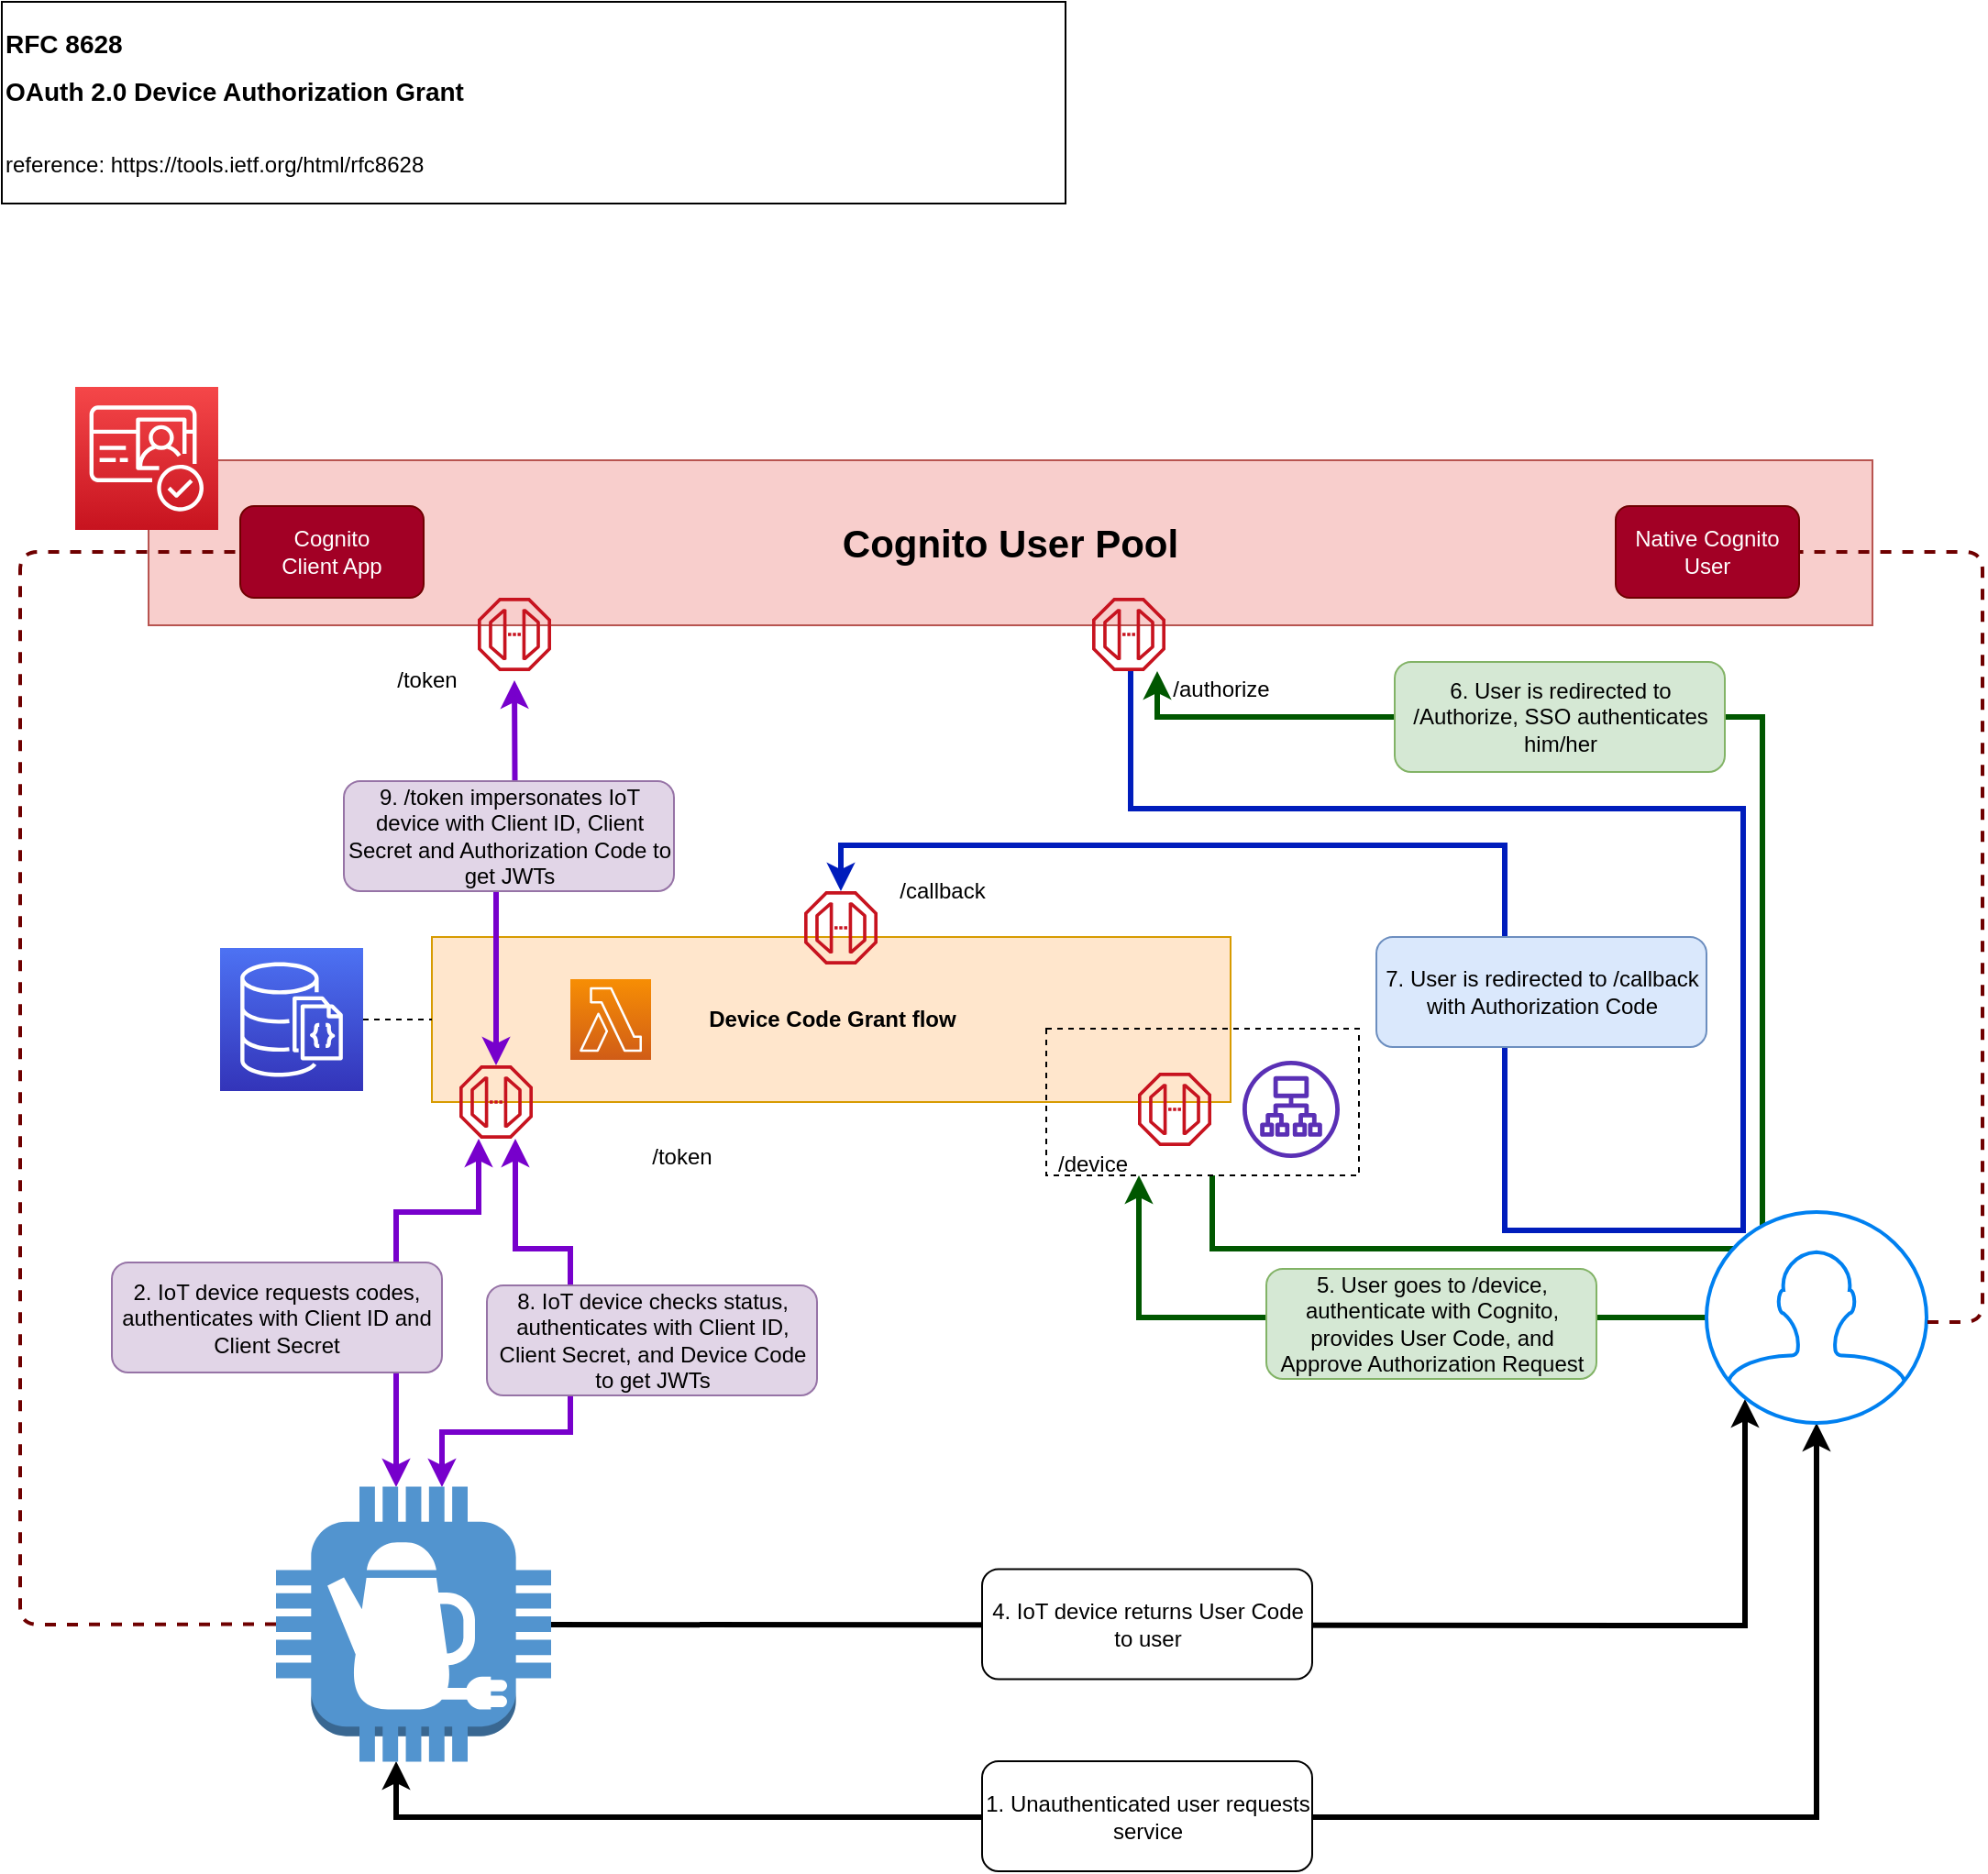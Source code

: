 <mxfile version="12.4.8" type="device"><diagram id="sT5nN2CnI5fsT4VNmk4b" name="Page-2"><mxGraphModel dx="2912" dy="1133" grid="1" gridSize="10" guides="1" tooltips="1" connect="1" arrows="1" fold="1" page="1" pageScale="1" pageWidth="850" pageHeight="1100" math="0" shadow="0"><root><mxCell id="mCjF_SyTgWbivL6oHQNz-0"/><mxCell id="mCjF_SyTgWbivL6oHQNz-1" parent="mCjF_SyTgWbivL6oHQNz-0"/><mxCell id="4qbYTcgkdvTpcqaoHPA7-10" value="&lt;b&gt;Device Code Grant flow&lt;/b&gt;" style="rounded=0;whiteSpace=wrap;html=1;fontSize=12;align=center;fillColor=#ffe6cc;strokeColor=#d79b00;" parent="mCjF_SyTgWbivL6oHQNz-1" vertex="1"><mxGeometry x="-235.5" y="530" width="435.5" height="90" as="geometry"/></mxCell><mxCell id="4qbYTcgkdvTpcqaoHPA7-31" style="edgeStyle=orthogonalEdgeStyle;rounded=0;orthogonalLoop=1;jettySize=auto;html=1;startArrow=none;startFill=0;strokeWidth=3;fontSize=12;fillColor=#008a00;strokeColor=#005700;" parent="mCjF_SyTgWbivL6oHQNz-1" source="4qbYTcgkdvTpcqaoHPA7-27" target="w1ZPP37kyrlZSn61KHYT-5" edge="1"><mxGeometry relative="1" as="geometry"><Array as="points"><mxPoint x="190" y="700"/><mxPoint x="490" y="700"/><mxPoint x="490" y="410"/><mxPoint x="160" y="410"/></Array></mxGeometry></mxCell><mxCell id="4qbYTcgkdvTpcqaoHPA7-27" value="" style="rounded=0;whiteSpace=wrap;html=1;fontSize=12;align=center;fillColor=none;dashed=1;" parent="mCjF_SyTgWbivL6oHQNz-1" vertex="1"><mxGeometry x="99.5" y="580" width="170.5" height="80" as="geometry"/></mxCell><mxCell id="mCjF_SyTgWbivL6oHQNz-2" value="&lt;div style=&quot;font-size: 14px&quot;&gt;&lt;font style=&quot;font-size: 14px&quot;&gt;&lt;b&gt;RFC 8628&lt;/b&gt;&lt;/font&gt;&lt;font size=&quot;1&quot;&gt;&lt;span class=&quot;h1&quot;&gt;&lt;h1 style=&quot;font-size: 14px&quot;&gt;OAuth 2.0 Device Authorization Grant&lt;/h1&gt;&lt;/span&gt;&lt;/font&gt;&lt;/div&gt;&lt;div&gt;&lt;br&gt;&lt;/div&gt;&lt;div&gt;reference: https://tools.ietf.org/html/rfc8628&lt;/div&gt;" style="rounded=0;whiteSpace=wrap;html=1;fontSize=12;align=left;" parent="mCjF_SyTgWbivL6oHQNz-1" vertex="1"><mxGeometry x="-470" y="20" width="580" height="110" as="geometry"/></mxCell><mxCell id="w1ZPP37kyrlZSn61KHYT-2" value="Cognito User Pool" style="rounded=0;whiteSpace=wrap;html=1;fontSize=21;fontStyle=1;fillColor=#f8cecc;strokeColor=#b85450;" parent="mCjF_SyTgWbivL6oHQNz-1" vertex="1"><mxGeometry x="-390" y="270" width="940" height="90" as="geometry"/></mxCell><mxCell id="4qbYTcgkdvTpcqaoHPA7-33" style="edgeStyle=orthogonalEdgeStyle;rounded=0;orthogonalLoop=1;jettySize=auto;html=1;startArrow=none;startFill=0;strokeWidth=3;fontSize=12;fillColor=#0050ef;strokeColor=#001DBC;" parent="mCjF_SyTgWbivL6oHQNz-1" source="w1ZPP37kyrlZSn61KHYT-5" target="4qbYTcgkdvTpcqaoHPA7-3" edge="1"><mxGeometry relative="1" as="geometry"><Array as="points"><mxPoint x="145.5" y="460"/><mxPoint x="479.5" y="460"/><mxPoint x="479.5" y="690"/><mxPoint x="349.5" y="690"/><mxPoint x="349.5" y="480"/><mxPoint x="-12.5" y="480"/></Array></mxGeometry></mxCell><mxCell id="w1ZPP37kyrlZSn61KHYT-5" value="" style="outlineConnect=0;fontColor=#232F3E;gradientColor=none;fillColor=#C7131F;strokeColor=none;dashed=0;verticalLabelPosition=bottom;verticalAlign=top;align=center;html=1;fontSize=12;fontStyle=0;aspect=fixed;shape=mxgraph.aws4.endpoint;" parent="mCjF_SyTgWbivL6oHQNz-1" vertex="1"><mxGeometry x="124.5" y="345" width="40" height="40" as="geometry"/></mxCell><mxCell id="4qbYTcgkdvTpcqaoHPA7-38" style="edgeStyle=orthogonalEdgeStyle;rounded=0;orthogonalLoop=1;jettySize=auto;html=1;startArrow=classic;startFill=1;strokeWidth=3;fontSize=12;fillColor=#aa00ff;strokeColor=#7700CC;" parent="mCjF_SyTgWbivL6oHQNz-1" source="w1ZPP37kyrlZSn61KHYT-6" edge="1"><mxGeometry relative="1" as="geometry"><mxPoint x="-190.5" y="390" as="targetPoint"/></mxGeometry></mxCell><mxCell id="w1ZPP37kyrlZSn61KHYT-6" value="" style="outlineConnect=0;fontColor=#232F3E;gradientColor=none;fillColor=#C7131F;strokeColor=none;dashed=0;verticalLabelPosition=bottom;verticalAlign=top;align=center;html=1;fontSize=12;fontStyle=0;aspect=fixed;shape=mxgraph.aws4.endpoint;" parent="mCjF_SyTgWbivL6oHQNz-1" vertex="1"><mxGeometry x="-220.5" y="600" width="40" height="40" as="geometry"/></mxCell><mxCell id="w1ZPP37kyrlZSn61KHYT-7" value="/authorize" style="text;html=1;strokeColor=none;fillColor=none;align=center;verticalAlign=middle;whiteSpace=wrap;rounded=0;" parent="mCjF_SyTgWbivL6oHQNz-1" vertex="1"><mxGeometry x="159.5" y="385" width="70" height="20" as="geometry"/></mxCell><mxCell id="w1ZPP37kyrlZSn61KHYT-8" value="/token" style="text;html=1;strokeColor=none;fillColor=none;align=center;verticalAlign=middle;whiteSpace=wrap;rounded=0;" parent="mCjF_SyTgWbivL6oHQNz-1" vertex="1"><mxGeometry x="-272.75" y="380" width="70" height="20" as="geometry"/></mxCell><mxCell id="4qbYTcgkdvTpcqaoHPA7-16" style="edgeStyle=orthogonalEdgeStyle;rounded=0;orthogonalLoop=1;jettySize=auto;html=1;strokeWidth=3;fontSize=12;startArrow=classic;startFill=1;fillColor=#aa00ff;strokeColor=#7700CC;" parent="mCjF_SyTgWbivL6oHQNz-1" target="w1ZPP37kyrlZSn61KHYT-6" edge="1"><mxGeometry relative="1" as="geometry"><mxPoint x="-255" y="830" as="sourcePoint"/><mxPoint x="-319" y="684" as="targetPoint"/><Array as="points"><mxPoint x="-255" y="680"/><mxPoint x="-210" y="680"/></Array></mxGeometry></mxCell><mxCell id="4qbYTcgkdvTpcqaoHPA7-20" style="edgeStyle=orthogonalEdgeStyle;rounded=0;orthogonalLoop=1;jettySize=auto;html=1;entryX=0.175;entryY=0.887;entryDx=0;entryDy=0;entryPerimeter=0;startArrow=none;startFill=0;strokeWidth=3;fontSize=12;" parent="mCjF_SyTgWbivL6oHQNz-1" target="4qbYTcgkdvTpcqaoHPA7-9" edge="1"><mxGeometry relative="1" as="geometry"><mxPoint x="-170.5" y="905" as="sourcePoint"/></mxGeometry></mxCell><mxCell id="4qbYTcgkdvTpcqaoHPA7-1" value="" style="outlineConnect=0;fontColor=#232F3E;gradientColor=none;fillColor=#C7131F;strokeColor=none;dashed=0;verticalLabelPosition=bottom;verticalAlign=top;align=center;html=1;fontSize=12;fontStyle=0;aspect=fixed;shape=mxgraph.aws4.endpoint;" parent="mCjF_SyTgWbivL6oHQNz-1" vertex="1"><mxGeometry x="-210.5" y="345" width="40" height="40" as="geometry"/></mxCell><mxCell id="4qbYTcgkdvTpcqaoHPA7-2" value="/token" style="text;html=1;strokeColor=none;fillColor=none;align=center;verticalAlign=middle;whiteSpace=wrap;rounded=0;" parent="mCjF_SyTgWbivL6oHQNz-1" vertex="1"><mxGeometry x="-134.5" y="640" width="70" height="20" as="geometry"/></mxCell><mxCell id="4qbYTcgkdvTpcqaoHPA7-3" value="" style="outlineConnect=0;fontColor=#232F3E;gradientColor=none;fillColor=#C7131F;strokeColor=none;dashed=0;verticalLabelPosition=bottom;verticalAlign=top;align=center;html=1;fontSize=12;fontStyle=0;aspect=fixed;shape=mxgraph.aws4.endpoint;" parent="mCjF_SyTgWbivL6oHQNz-1" vertex="1"><mxGeometry x="-32.5" y="505" width="40" height="40" as="geometry"/></mxCell><mxCell id="4qbYTcgkdvTpcqaoHPA7-4" value="/callback" style="text;html=1;strokeColor=none;fillColor=none;align=center;verticalAlign=middle;whiteSpace=wrap;rounded=0;" parent="mCjF_SyTgWbivL6oHQNz-1" vertex="1"><mxGeometry x="7.5" y="495" width="70" height="20" as="geometry"/></mxCell><mxCell id="4qbYTcgkdvTpcqaoHPA7-7" value="" style="outlineConnect=0;fontColor=#232F3E;gradientColor=none;fillColor=#C7131F;strokeColor=none;dashed=0;verticalLabelPosition=bottom;verticalAlign=top;align=center;html=1;fontSize=12;fontStyle=0;aspect=fixed;shape=mxgraph.aws4.endpoint;" parent="mCjF_SyTgWbivL6oHQNz-1" vertex="1"><mxGeometry x="149.5" y="604" width="40" height="40" as="geometry"/></mxCell><mxCell id="4qbYTcgkdvTpcqaoHPA7-8" value="/device" style="text;html=1;strokeColor=none;fillColor=none;align=center;verticalAlign=middle;whiteSpace=wrap;rounded=0;" parent="mCjF_SyTgWbivL6oHQNz-1" vertex="1"><mxGeometry x="89.5" y="644" width="70" height="20" as="geometry"/></mxCell><mxCell id="4qbYTcgkdvTpcqaoHPA7-19" style="edgeStyle=orthogonalEdgeStyle;rounded=0;orthogonalLoop=1;jettySize=auto;html=1;startArrow=classic;startFill=1;strokeWidth=3;fontSize=12;" parent="mCjF_SyTgWbivL6oHQNz-1" source="4qbYTcgkdvTpcqaoHPA7-9" edge="1"><mxGeometry relative="1" as="geometry"><Array as="points"><mxPoint x="519.5" y="1010"/><mxPoint x="-255.5" y="1010"/></Array><mxPoint x="-255" y="979.5" as="targetPoint"/></mxGeometry></mxCell><mxCell id="4qbYTcgkdvTpcqaoHPA7-28" style="edgeStyle=orthogonalEdgeStyle;rounded=0;orthogonalLoop=1;jettySize=auto;html=1;startArrow=none;startFill=0;strokeWidth=3;fontSize=12;fillColor=#008a00;strokeColor=#005700;" parent="mCjF_SyTgWbivL6oHQNz-1" source="4qbYTcgkdvTpcqaoHPA7-9" target="4qbYTcgkdvTpcqaoHPA7-27" edge="1"><mxGeometry relative="1" as="geometry"><Array as="points"><mxPoint x="150" y="738"/></Array></mxGeometry></mxCell><mxCell id="4qbYTcgkdvTpcqaoHPA7-9" value="" style="html=1;verticalLabelPosition=bottom;align=center;labelBackgroundColor=#ffffff;verticalAlign=top;strokeWidth=2;strokeColor=#0080F0;shadow=0;dashed=0;shape=mxgraph.ios7.icons.user;fontSize=12;" parent="mCjF_SyTgWbivL6oHQNz-1" vertex="1"><mxGeometry x="459.5" y="680" width="120" height="115" as="geometry"/></mxCell><mxCell id="4qbYTcgkdvTpcqaoHPA7-17" value="2. IoT device requests codes, authenticates with Client ID and Client Secret" style="rounded=1;whiteSpace=wrap;html=1;fontSize=12;align=center;fillColor=#e1d5e7;strokeColor=#9673a6;" parent="mCjF_SyTgWbivL6oHQNz-1" vertex="1"><mxGeometry x="-410" y="707.5" width="180" height="60" as="geometry"/></mxCell><mxCell id="4qbYTcgkdvTpcqaoHPA7-18" value="1. Unauthenticated user requests service" style="rounded=1;whiteSpace=wrap;html=1;fontSize=12;align=center;" parent="mCjF_SyTgWbivL6oHQNz-1" vertex="1"><mxGeometry x="64.5" y="979.5" width="180" height="60" as="geometry"/></mxCell><mxCell id="4qbYTcgkdvTpcqaoHPA7-21" value="4. IoT device returns User Code to user" style="rounded=1;whiteSpace=wrap;html=1;fontSize=12;align=center;" parent="mCjF_SyTgWbivL6oHQNz-1" vertex="1"><mxGeometry x="64.5" y="874.75" width="180" height="60" as="geometry"/></mxCell><mxCell id="4qbYTcgkdvTpcqaoHPA7-22" value="9. /token impersonates IoT device with Client ID, Client Secret and Authorization Code to get JWTs" style="rounded=1;whiteSpace=wrap;html=1;fontSize=12;align=center;fillColor=#e1d5e7;strokeColor=#9673a6;" parent="mCjF_SyTgWbivL6oHQNz-1" vertex="1"><mxGeometry x="-283.5" y="445" width="180" height="60" as="geometry"/></mxCell><mxCell id="4qbYTcgkdvTpcqaoHPA7-26" value="" style="outlineConnect=0;fontColor=#232F3E;gradientColor=none;fillColor=#5A30B5;strokeColor=none;dashed=0;verticalLabelPosition=bottom;verticalAlign=top;align=center;html=1;fontSize=12;fontStyle=0;aspect=fixed;pointerEvents=1;shape=mxgraph.aws4.application_load_balancer;" parent="mCjF_SyTgWbivL6oHQNz-1" vertex="1"><mxGeometry x="206.5" y="597.5" width="53" height="53" as="geometry"/></mxCell><mxCell id="4qbYTcgkdvTpcqaoHPA7-29" value="5. User goes to /device, authenticate with Cognito, provides User Code, and Approve Authorization Request" style="rounded=1;whiteSpace=wrap;html=1;fontSize=12;align=center;fillColor=#d5e8d4;strokeColor=#82b366;" parent="mCjF_SyTgWbivL6oHQNz-1" vertex="1"><mxGeometry x="219.5" y="711" width="180" height="60" as="geometry"/></mxCell><mxCell id="4qbYTcgkdvTpcqaoHPA7-32" value="6. User is redirected to /Authorize, SSO authenticates him/her" style="rounded=1;whiteSpace=wrap;html=1;fontSize=12;align=center;fillColor=#d5e8d4;strokeColor=#82b366;" parent="mCjF_SyTgWbivL6oHQNz-1" vertex="1"><mxGeometry x="289.5" y="380" width="180" height="60" as="geometry"/></mxCell><mxCell id="4qbYTcgkdvTpcqaoHPA7-35" value="7. User is redirected to /callback with Authorization Code" style="rounded=1;whiteSpace=wrap;html=1;fontSize=12;align=center;fillColor=#dae8fc;strokeColor=#6c8ebf;" parent="mCjF_SyTgWbivL6oHQNz-1" vertex="1"><mxGeometry x="279.5" y="530" width="180" height="60" as="geometry"/></mxCell><mxCell id="4qbYTcgkdvTpcqaoHPA7-36" style="edgeStyle=orthogonalEdgeStyle;rounded=0;orthogonalLoop=1;jettySize=auto;html=1;strokeWidth=3;fontSize=12;startArrow=classic;startFill=1;fillColor=#aa00ff;strokeColor=#7700CC;" parent="mCjF_SyTgWbivL6oHQNz-1" target="w1ZPP37kyrlZSn61KHYT-6" edge="1"><mxGeometry relative="1" as="geometry"><mxPoint x="-230" y="830" as="sourcePoint"/><mxPoint x="-160" y="680" as="targetPoint"/><Array as="points"><mxPoint x="-230" y="800"/><mxPoint x="-160" y="800"/><mxPoint x="-160" y="700"/><mxPoint x="-190" y="700"/></Array></mxGeometry></mxCell><mxCell id="4qbYTcgkdvTpcqaoHPA7-37" value="&lt;div&gt;8. IoT device checks status, authenticates with Client ID, Client Secret, and Device Code to get JWTs&lt;/div&gt;" style="rounded=1;whiteSpace=wrap;html=1;fontSize=12;align=center;fillColor=#e1d5e7;strokeColor=#9673a6;" parent="mCjF_SyTgWbivL6oHQNz-1" vertex="1"><mxGeometry x="-205.5" y="720" width="180" height="60" as="geometry"/></mxCell><mxCell id="w1ZPP37kyrlZSn61KHYT-1" value="" style="outlineConnect=0;fontColor=#232F3E;gradientColor=#F54749;gradientDirection=north;fillColor=#C7131F;strokeColor=#ffffff;dashed=0;verticalLabelPosition=bottom;verticalAlign=top;align=center;html=1;fontSize=12;fontStyle=0;aspect=fixed;shape=mxgraph.aws4.resourceIcon;resIcon=mxgraph.aws4.cognito;" parent="mCjF_SyTgWbivL6oHQNz-1" vertex="1"><mxGeometry x="-430" y="230" width="78" height="78" as="geometry"/></mxCell><mxCell id="qP71rJgBuMLBKo7L93X2-0" value="" style="outlineConnect=0;fontColor=#232F3E;gradientColor=#F78E04;gradientDirection=north;fillColor=#D05C17;strokeColor=#ffffff;dashed=0;verticalLabelPosition=bottom;verticalAlign=top;align=center;html=1;fontSize=12;fontStyle=0;aspect=fixed;shape=mxgraph.aws4.resourceIcon;resIcon=mxgraph.aws4.lambda;" vertex="1" parent="mCjF_SyTgWbivL6oHQNz-1"><mxGeometry x="-160" y="553" width="44" height="44" as="geometry"/></mxCell><mxCell id="qP71rJgBuMLBKo7L93X2-1" value="" style="outlineConnect=0;fontColor=#232F3E;gradientColor=#4D72F3;gradientDirection=north;fillColor=#3334B9;strokeColor=#ffffff;dashed=0;verticalLabelPosition=bottom;verticalAlign=top;align=center;html=1;fontSize=12;fontStyle=0;aspect=fixed;shape=mxgraph.aws4.resourceIcon;resIcon=mxgraph.aws4.documentdb_with_mongodb_compatibility;" vertex="1" parent="mCjF_SyTgWbivL6oHQNz-1"><mxGeometry x="-351" y="536" width="78" height="78" as="geometry"/></mxCell><mxCell id="qP71rJgBuMLBKo7L93X2-2" value="" style="endArrow=none;dashed=1;html=1;fontSize=21;entryX=0;entryY=0.5;entryDx=0;entryDy=0;" edge="1" parent="mCjF_SyTgWbivL6oHQNz-1" source="qP71rJgBuMLBKo7L93X2-1" target="4qbYTcgkdvTpcqaoHPA7-10"><mxGeometry width="50" height="50" relative="1" as="geometry"><mxPoint x="-470" y="1110" as="sourcePoint"/><mxPoint x="-420" y="1060" as="targetPoint"/></mxGeometry></mxCell><mxCell id="qP71rJgBuMLBKo7L93X2-4" value="Cognito&lt;br&gt;Client App" style="rounded=1;whiteSpace=wrap;html=1;fontSize=12;fillColor=#a20025;strokeColor=#6F0000;fontColor=#ffffff;" vertex="1" parent="mCjF_SyTgWbivL6oHQNz-1"><mxGeometry x="-340" y="295" width="100" height="50" as="geometry"/></mxCell><mxCell id="qP71rJgBuMLBKo7L93X2-5" value="Native Cognito User" style="rounded=1;whiteSpace=wrap;html=1;fontSize=12;fillColor=#a20025;strokeColor=#6F0000;fontColor=#ffffff;" vertex="1" parent="mCjF_SyTgWbivL6oHQNz-1"><mxGeometry x="410" y="295" width="100" height="50" as="geometry"/></mxCell><mxCell id="qP71rJgBuMLBKo7L93X2-6" value="" style="endArrow=none;dashed=1;html=1;fontSize=12;entryX=0;entryY=0.5;entryDx=0;entryDy=0;exitX=0;exitY=0.5;exitDx=0;exitDy=0;exitPerimeter=0;strokeWidth=2;fillColor=#a20025;strokeColor=#6F0000;" edge="1" parent="mCjF_SyTgWbivL6oHQNz-1" source="qP71rJgBuMLBKo7L93X2-8" target="qP71rJgBuMLBKo7L93X2-4"><mxGeometry width="50" height="50" relative="1" as="geometry"><mxPoint x="-340" y="904.75" as="sourcePoint"/><mxPoint x="-680" y="490" as="targetPoint"/><Array as="points"><mxPoint x="-460" y="905"/><mxPoint x="-460" y="320"/></Array></mxGeometry></mxCell><mxCell id="qP71rJgBuMLBKo7L93X2-7" value="" style="endArrow=none;dashed=1;html=1;fontSize=12;entryX=1;entryY=0.5;entryDx=0;entryDy=0;exitX=1.004;exitY=0.522;exitDx=0;exitDy=0;exitPerimeter=0;strokeWidth=2;fillColor=#a20025;strokeColor=#6F0000;" edge="1" parent="mCjF_SyTgWbivL6oHQNz-1" source="4qbYTcgkdvTpcqaoHPA7-9" target="qP71rJgBuMLBKo7L93X2-5"><mxGeometry width="50" height="50" relative="1" as="geometry"><mxPoint x="730" y="924.75" as="sourcePoint"/><mxPoint x="730" y="340" as="targetPoint"/><Array as="points"><mxPoint x="610" y="740"/><mxPoint x="610" y="320"/></Array></mxGeometry></mxCell><mxCell id="qP71rJgBuMLBKo7L93X2-8" value="" style="outlineConnect=0;dashed=0;verticalLabelPosition=bottom;verticalAlign=top;align=center;html=1;shape=mxgraph.aws3.coffee_pot;fillColor=#5294CF;gradientColor=none;fontSize=12;" vertex="1" parent="mCjF_SyTgWbivL6oHQNz-1"><mxGeometry x="-320.5" y="829.75" width="150" height="150" as="geometry"/></mxCell></root></mxGraphModel></diagram></mxfile>